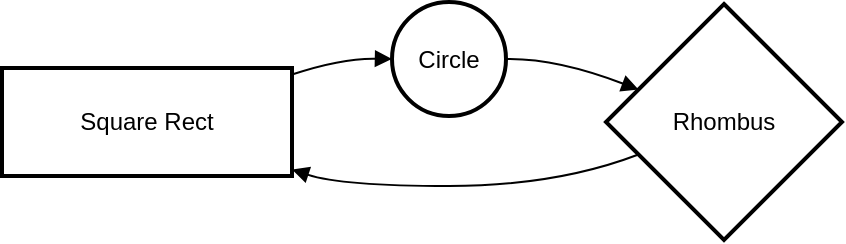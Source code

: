 <mxfile version="26.0.6">
  <diagram name="Page-1" id="_hcCIFpzmX3B0qdPerUi">
    <mxGraphModel>
      <root>
        <mxCell id="0" />
        <mxCell id="1" parent="0" />
        <mxCell id="2" value="Square Rect" style="whiteSpace=wrap;strokeWidth=2;" vertex="1" parent="1">
          <mxGeometry x="8" y="41" width="145" height="54" as="geometry" />
        </mxCell>
        <mxCell id="3" value="Circle" style="ellipse;aspect=fixed;strokeWidth=2;whiteSpace=wrap;" vertex="1" parent="1">
          <mxGeometry x="203" y="8" width="57" height="57" as="geometry" />
        </mxCell>
        <mxCell id="4" value="Rhombus" style="rhombus;strokeWidth=2;whiteSpace=wrap;" vertex="1" parent="1">
          <mxGeometry x="310" y="9" width="118" height="118" as="geometry" />
        </mxCell>
        <mxCell id="5" value="" style="curved=1;startArrow=none;endArrow=block;exitX=1;exitY=0.06;entryX=0;entryY=0.5;" edge="1" parent="1" source="2" target="3">
          <mxGeometry relative="1" as="geometry">
            <Array as="points">
              <mxPoint x="178" y="36" />
            </Array>
          </mxGeometry>
        </mxCell>
        <mxCell id="6" value="" style="curved=1;startArrow=none;endArrow=block;exitX=1;exitY=0.5;entryX=0;entryY=0.31;" edge="1" parent="1" source="3" target="4">
          <mxGeometry relative="1" as="geometry">
            <Array as="points">
              <mxPoint x="285" y="36" />
            </Array>
          </mxGeometry>
        </mxCell>
        <mxCell id="7" value="" style="curved=1;startArrow=none;endArrow=block;exitX=0;exitY=0.69;entryX=1;entryY=0.94;" edge="1" parent="1" source="4" target="2">
          <mxGeometry relative="1" as="geometry">
            <Array as="points">
              <mxPoint x="285" y="100" />
              <mxPoint x="178" y="100" />
            </Array>
          </mxGeometry>
        </mxCell>
      </root>
    </mxGraphModel>
  </diagram>
</mxfile>
